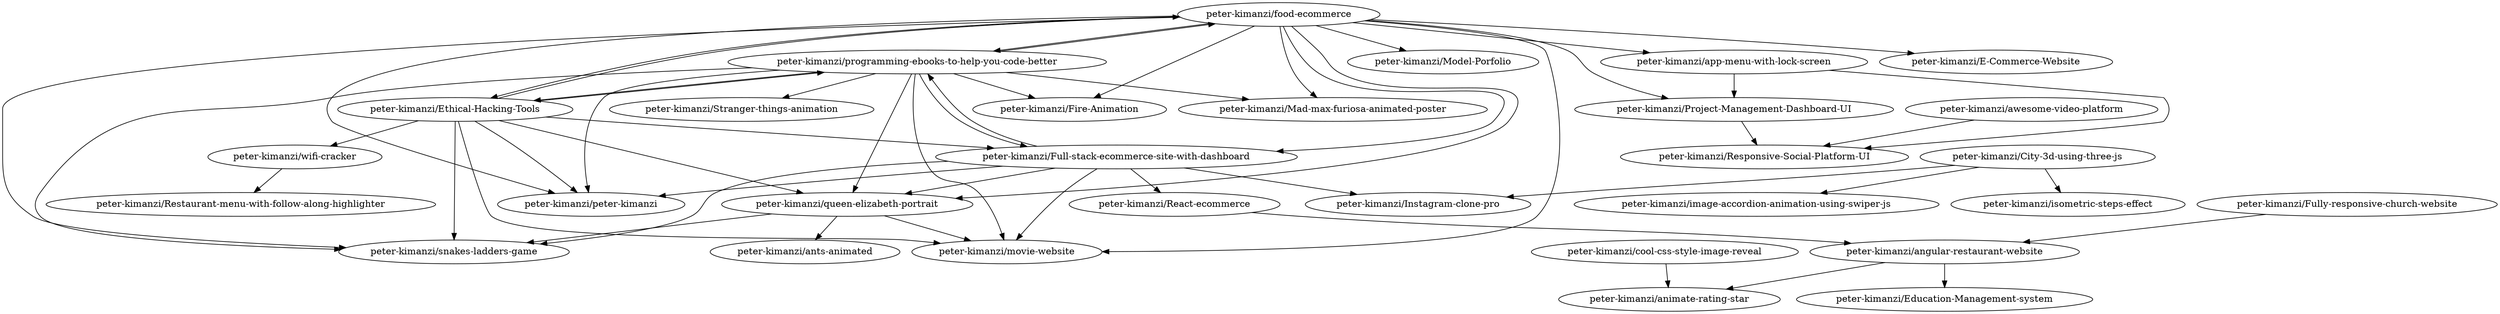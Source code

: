 digraph G {
"peter-kimanzi/food-ecommerce" -> "peter-kimanzi/programming-ebooks-to-help-you-code-better"
"peter-kimanzi/food-ecommerce" -> "peter-kimanzi/Full-stack-ecommerce-site-with-dashboard"
"peter-kimanzi/food-ecommerce" -> "peter-kimanzi/snakes-ladders-game"
"peter-kimanzi/food-ecommerce" -> "peter-kimanzi/Ethical-Hacking-Tools"
"peter-kimanzi/food-ecommerce" -> "peter-kimanzi/peter-kimanzi"
"peter-kimanzi/food-ecommerce" -> "peter-kimanzi/queen-elizabeth-portrait"
"peter-kimanzi/food-ecommerce" -> "peter-kimanzi/movie-website"
"peter-kimanzi/food-ecommerce" -> "peter-kimanzi/app-menu-with-lock-screen"
"peter-kimanzi/food-ecommerce" -> "peter-kimanzi/Model-Porfolio"
"peter-kimanzi/food-ecommerce" -> "peter-kimanzi/Fire-Animation"
"peter-kimanzi/food-ecommerce" -> "peter-kimanzi/Mad-max-furiosa-animated-poster"
"peter-kimanzi/food-ecommerce" -> "peter-kimanzi/Project-Management-Dashboard-UI"
"peter-kimanzi/food-ecommerce" -> "peter-kimanzi/E-Commerce-Website"
"peter-kimanzi/City-3d-using-three-js" -> "peter-kimanzi/image-accordion-animation-using-swiper-js"
"peter-kimanzi/City-3d-using-three-js" -> "peter-kimanzi/Instagram-clone-pro"
"peter-kimanzi/City-3d-using-three-js" -> "peter-kimanzi/isometric-steps-effect"
"peter-kimanzi/Full-stack-ecommerce-site-with-dashboard" -> "peter-kimanzi/peter-kimanzi"
"peter-kimanzi/Full-stack-ecommerce-site-with-dashboard" -> "peter-kimanzi/queen-elizabeth-portrait"
"peter-kimanzi/Full-stack-ecommerce-site-with-dashboard" -> "peter-kimanzi/snakes-ladders-game"
"peter-kimanzi/Full-stack-ecommerce-site-with-dashboard" -> "peter-kimanzi/Instagram-clone-pro"
"peter-kimanzi/Full-stack-ecommerce-site-with-dashboard" -> "peter-kimanzi/React-ecommerce"
"peter-kimanzi/Full-stack-ecommerce-site-with-dashboard" -> "peter-kimanzi/programming-ebooks-to-help-you-code-better"
"peter-kimanzi/Full-stack-ecommerce-site-with-dashboard" -> "peter-kimanzi/movie-website"
"peter-kimanzi/React-ecommerce" -> "peter-kimanzi/angular-restaurant-website"
"peter-kimanzi/cool-css-style-image-reveal" -> "peter-kimanzi/animate-rating-star"
"peter-kimanzi/angular-restaurant-website" -> "peter-kimanzi/Education-Management-system"
"peter-kimanzi/angular-restaurant-website" -> "peter-kimanzi/animate-rating-star"
"peter-kimanzi/Fully-responsive-church-website" -> "peter-kimanzi/angular-restaurant-website"
"peter-kimanzi/awesome-video-platform" -> "peter-kimanzi/Responsive-Social-Platform-UI"
"peter-kimanzi/Ethical-Hacking-Tools" -> "peter-kimanzi/programming-ebooks-to-help-you-code-better"
"peter-kimanzi/Ethical-Hacking-Tools" -> "peter-kimanzi/Full-stack-ecommerce-site-with-dashboard"
"peter-kimanzi/Ethical-Hacking-Tools" -> "peter-kimanzi/queen-elizabeth-portrait"
"peter-kimanzi/Ethical-Hacking-Tools" -> "peter-kimanzi/snakes-ladders-game"
"peter-kimanzi/Ethical-Hacking-Tools" -> "peter-kimanzi/food-ecommerce"
"peter-kimanzi/Ethical-Hacking-Tools" -> "peter-kimanzi/peter-kimanzi"
"peter-kimanzi/Ethical-Hacking-Tools" -> "peter-kimanzi/movie-website"
"peter-kimanzi/Ethical-Hacking-Tools" -> "peter-kimanzi/wifi-cracker"
"peter-kimanzi/programming-ebooks-to-help-you-code-better" -> "peter-kimanzi/Ethical-Hacking-Tools"
"peter-kimanzi/programming-ebooks-to-help-you-code-better" -> "peter-kimanzi/queen-elizabeth-portrait"
"peter-kimanzi/programming-ebooks-to-help-you-code-better" -> "peter-kimanzi/Full-stack-ecommerce-site-with-dashboard"
"peter-kimanzi/programming-ebooks-to-help-you-code-better" -> "peter-kimanzi/snakes-ladders-game"
"peter-kimanzi/programming-ebooks-to-help-you-code-better" -> "peter-kimanzi/peter-kimanzi"
"peter-kimanzi/programming-ebooks-to-help-you-code-better" -> "peter-kimanzi/food-ecommerce"
"peter-kimanzi/programming-ebooks-to-help-you-code-better" -> "peter-kimanzi/Stranger-things-animation"
"peter-kimanzi/programming-ebooks-to-help-you-code-better" -> "peter-kimanzi/Fire-Animation"
"peter-kimanzi/programming-ebooks-to-help-you-code-better" -> "peter-kimanzi/Mad-max-furiosa-animated-poster"
"peter-kimanzi/programming-ebooks-to-help-you-code-better" -> "peter-kimanzi/movie-website"
"peter-kimanzi/queen-elizabeth-portrait" -> "peter-kimanzi/movie-website"
"peter-kimanzi/queen-elizabeth-portrait" -> "peter-kimanzi/snakes-ladders-game"
"peter-kimanzi/queen-elizabeth-portrait" -> "peter-kimanzi/ants-animated"
"peter-kimanzi/app-menu-with-lock-screen" -> "peter-kimanzi/Responsive-Social-Platform-UI"
"peter-kimanzi/app-menu-with-lock-screen" -> "peter-kimanzi/Project-Management-Dashboard-UI"
"peter-kimanzi/Project-Management-Dashboard-UI" -> "peter-kimanzi/Responsive-Social-Platform-UI"
"peter-kimanzi/wifi-cracker" -> "peter-kimanzi/Restaurant-menu-with-follow-along-highlighter"
"peter-kimanzi/food-ecommerce" ["l"="1.436,46.936"]
"peter-kimanzi/programming-ebooks-to-help-you-code-better" ["l"="1.459,46.935"]
"peter-kimanzi/Full-stack-ecommerce-site-with-dashboard" ["l"="1.47,46.915"]
"peter-kimanzi/snakes-ladders-game" ["l"="1.463,46.923"]
"peter-kimanzi/Ethical-Hacking-Tools" ["l"="1.439,46.92"]
"peter-kimanzi/peter-kimanzi" ["l"="1.45,46.91"]
"peter-kimanzi/queen-elizabeth-portrait" ["l"="1.474,46.93"]
"peter-kimanzi/movie-website" ["l"="1.453,46.925"]
"peter-kimanzi/app-menu-with-lock-screen" ["l"="1.411,46.955"]
"peter-kimanzi/Model-Porfolio" ["l"="1.408,46.927"]
"peter-kimanzi/Fire-Animation" ["l"="1.443,46.95"]
"peter-kimanzi/Mad-max-furiosa-animated-poster" ["l"="1.456,46.95"]
"peter-kimanzi/Project-Management-Dashboard-UI" ["l"="1.425,46.961"]
"peter-kimanzi/E-Commerce-Website" ["l"="1.404,46.939"]
"peter-kimanzi/City-3d-using-three-js" ["l"="1.533,46.903"]
"peter-kimanzi/image-accordion-animation-using-swiper-js" ["l"="1.551,46.893"]
"peter-kimanzi/Instagram-clone-pro" ["l"="1.504,46.908"]
"peter-kimanzi/isometric-steps-effect" ["l"="1.552,46.909"]
"peter-kimanzi/React-ecommerce" ["l"="1.477,46.889"]
"peter-kimanzi/angular-restaurant-website" ["l"="1.484,46.868"]
"peter-kimanzi/cool-css-style-image-reveal" ["l"="1.467,46.84"]
"peter-kimanzi/animate-rating-star" ["l"="1.473,46.853"]
"peter-kimanzi/Education-Management-system" ["l"="1.491,46.855"]
"peter-kimanzi/Fully-responsive-church-website" ["l"="1.504,46.864"]
"peter-kimanzi/awesome-video-platform" ["l"="1.392,46.985"]
"peter-kimanzi/Responsive-Social-Platform-UI" ["l"="1.406,46.971"]
"peter-kimanzi/wifi-cracker" ["l"="1.415,46.904"]
"peter-kimanzi/Stranger-things-animation" ["l"="1.479,46.952"]
"peter-kimanzi/ants-animated" ["l"="1.503,46.936"]
"peter-kimanzi/Restaurant-menu-with-follow-along-highlighter" ["l"="1.397,46.894"]
}